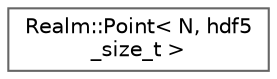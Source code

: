 digraph "Graphical Class Hierarchy"
{
 // LATEX_PDF_SIZE
  bgcolor="transparent";
  edge [fontname=Helvetica,fontsize=10,labelfontname=Helvetica,labelfontsize=10];
  node [fontname=Helvetica,fontsize=10,shape=box,height=0.2,width=0.4];
  rankdir="LR";
  Node0 [id="Node000000",label="Realm::Point\< N, hdf5\l_size_t \>",height=0.2,width=0.4,color="grey40", fillcolor="white", style="filled",URL="$structRealm_1_1Point.html",tooltip=" "];
}
